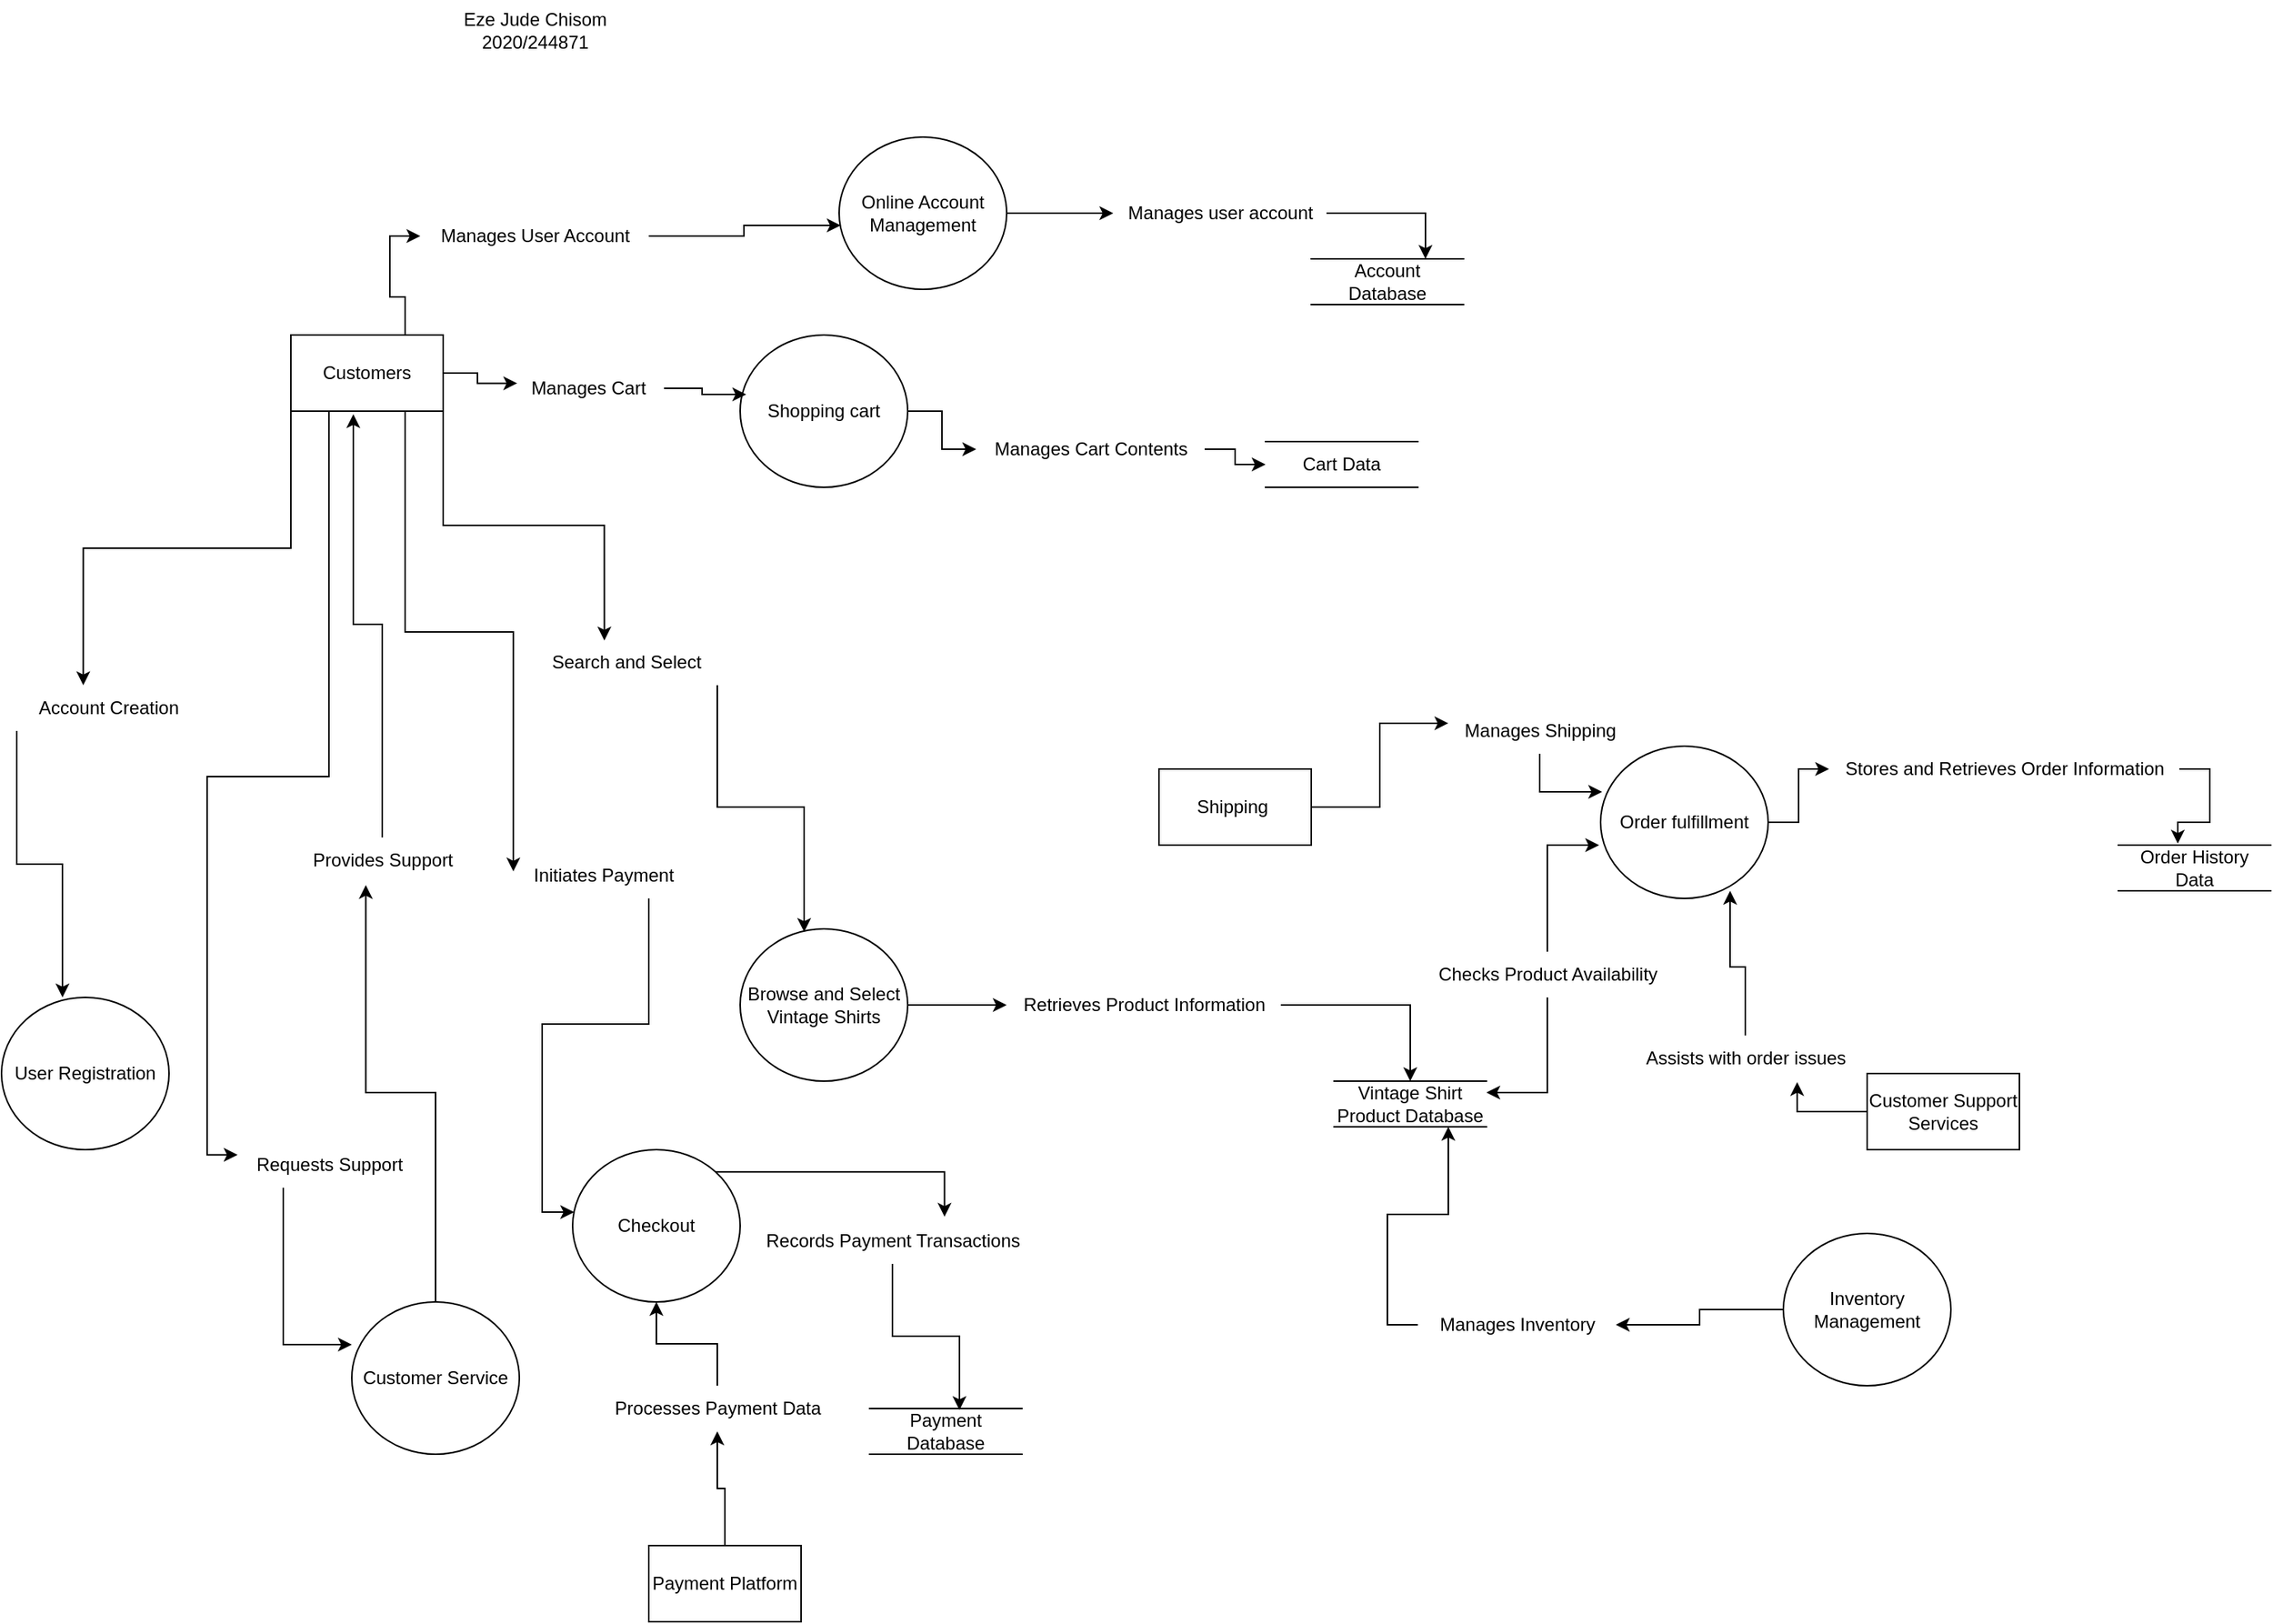 <mxfile version="22.0.4" type="github">
  <diagram name="Page-1" id="DFopCFdIPEEqWfNpjsTn">
    <mxGraphModel dx="1730" dy="1562" grid="1" gridSize="10" guides="1" tooltips="1" connect="1" arrows="1" fold="1" page="1" pageScale="1" pageWidth="850" pageHeight="1100" math="0" shadow="0">
      <root>
        <mxCell id="0" />
        <mxCell id="1" parent="0" />
        <mxCell id="BYB5my-5IRVZ9kW4JfYy-2" value="Customers" style="html=1;dashed=0;whiteSpace=wrap;" parent="1" vertex="1">
          <mxGeometry x="30" y="-170" width="100" height="50" as="geometry" />
        </mxCell>
        <mxCell id="BYB5my-5IRVZ9kW4JfYy-3" value="Shipping&amp;nbsp;" style="html=1;dashed=0;whiteSpace=wrap;" parent="1" vertex="1">
          <mxGeometry x="600" y="115" width="100" height="50" as="geometry" />
        </mxCell>
        <mxCell id="BYB5my-5IRVZ9kW4JfYy-4" value="Customer Support Services" style="html=1;dashed=0;whiteSpace=wrap;" parent="1" vertex="1">
          <mxGeometry x="1065" y="315" width="100" height="50" as="geometry" />
        </mxCell>
        <mxCell id="BYB5my-5IRVZ9kW4JfYy-61" style="edgeStyle=orthogonalEdgeStyle;rounded=0;orthogonalLoop=1;jettySize=auto;html=1;exitX=0.5;exitY=0;exitDx=0;exitDy=0;entryX=0.5;entryY=1;entryDx=0;entryDy=0;" parent="1" source="BYB5my-5IRVZ9kW4JfYy-60" target="BYB5my-5IRVZ9kW4JfYy-7" edge="1">
          <mxGeometry relative="1" as="geometry" />
        </mxCell>
        <mxCell id="BYB5my-5IRVZ9kW4JfYy-5" value="Payment Platform" style="html=1;dashed=0;whiteSpace=wrap;" parent="1" vertex="1">
          <mxGeometry x="265" y="625" width="100" height="50" as="geometry" />
        </mxCell>
        <mxCell id="BYB5my-5IRVZ9kW4JfYy-7" value="Checkout" style="shape=ellipse;html=1;dashed=0;whiteSpace=wrap;perimeter=ellipsePerimeter;" parent="1" vertex="1">
          <mxGeometry x="215" y="365" width="110" height="100" as="geometry" />
        </mxCell>
        <mxCell id="BYB5my-5IRVZ9kW4JfYy-8" value="User Registration" style="shape=ellipse;html=1;dashed=0;whiteSpace=wrap;perimeter=ellipsePerimeter;" parent="1" vertex="1">
          <mxGeometry x="-160" y="265" width="110" height="100" as="geometry" />
        </mxCell>
        <mxCell id="BYB5my-5IRVZ9kW4JfYy-74" style="edgeStyle=orthogonalEdgeStyle;rounded=0;orthogonalLoop=1;jettySize=auto;html=1;exitX=1;exitY=0.5;exitDx=0;exitDy=0;" parent="1" source="BYB5my-5IRVZ9kW4JfYy-75" target="BYB5my-5IRVZ9kW4JfYy-20" edge="1">
          <mxGeometry relative="1" as="geometry" />
        </mxCell>
        <mxCell id="BYB5my-5IRVZ9kW4JfYy-9" value="Browse and Select Vintage Shirts" style="shape=ellipse;html=1;dashed=0;whiteSpace=wrap;perimeter=ellipsePerimeter;" parent="1" vertex="1">
          <mxGeometry x="325" y="220" width="110" height="100" as="geometry" />
        </mxCell>
        <mxCell id="BYB5my-5IRVZ9kW4JfYy-99" style="edgeStyle=orthogonalEdgeStyle;rounded=0;orthogonalLoop=1;jettySize=auto;html=1;exitX=1;exitY=0.5;exitDx=0;exitDy=0;entryX=0.75;entryY=0;entryDx=0;entryDy=0;" parent="1" source="BYB5my-5IRVZ9kW4JfYy-100" target="BYB5my-5IRVZ9kW4JfYy-16" edge="1">
          <mxGeometry relative="1" as="geometry" />
        </mxCell>
        <mxCell id="BYB5my-5IRVZ9kW4JfYy-103" style="edgeStyle=orthogonalEdgeStyle;rounded=0;orthogonalLoop=1;jettySize=auto;html=1;exitX=1;exitY=0.5;exitDx=0;exitDy=0;" parent="1" source="BYB5my-5IRVZ9kW4JfYy-10" target="BYB5my-5IRVZ9kW4JfYy-100" edge="1">
          <mxGeometry relative="1" as="geometry" />
        </mxCell>
        <mxCell id="BYB5my-5IRVZ9kW4JfYy-10" value="Online Account Management" style="shape=ellipse;html=1;dashed=0;whiteSpace=wrap;perimeter=ellipsePerimeter;" parent="1" vertex="1">
          <mxGeometry x="390" y="-300" width="110" height="100" as="geometry" />
        </mxCell>
        <mxCell id="BYB5my-5IRVZ9kW4JfYy-12" value="Customer Service" style="shape=ellipse;html=1;dashed=0;whiteSpace=wrap;perimeter=ellipsePerimeter;" parent="1" vertex="1">
          <mxGeometry x="70" y="465" width="110" height="100" as="geometry" />
        </mxCell>
        <mxCell id="BYB5my-5IRVZ9kW4JfYy-94" style="edgeStyle=orthogonalEdgeStyle;rounded=0;orthogonalLoop=1;jettySize=auto;html=1;exitX=1;exitY=0.5;exitDx=0;exitDy=0;" parent="1" source="BYB5my-5IRVZ9kW4JfYy-14" target="BYB5my-5IRVZ9kW4JfYy-92" edge="1">
          <mxGeometry relative="1" as="geometry" />
        </mxCell>
        <mxCell id="BYB5my-5IRVZ9kW4JfYy-14" value="Order fulfillment" style="shape=ellipse;html=1;dashed=0;whiteSpace=wrap;perimeter=ellipsePerimeter;" parent="1" vertex="1">
          <mxGeometry x="890" y="100" width="110" height="100" as="geometry" />
        </mxCell>
        <mxCell id="BYB5my-5IRVZ9kW4JfYy-16" value="Account Database" style="html=1;dashed=0;whiteSpace=wrap;shape=partialRectangle;right=0;left=0;" parent="1" vertex="1">
          <mxGeometry x="700" y="-220" width="100" height="30" as="geometry" />
        </mxCell>
        <mxCell id="BYB5my-5IRVZ9kW4JfYy-17" value="Payment Database" style="html=1;dashed=0;whiteSpace=wrap;shape=partialRectangle;right=0;left=0;" parent="1" vertex="1">
          <mxGeometry x="410" y="535" width="100" height="30" as="geometry" />
        </mxCell>
        <mxCell id="BYB5my-5IRVZ9kW4JfYy-18" value="Order History Data" style="html=1;dashed=0;whiteSpace=wrap;shape=partialRectangle;right=0;left=0;" parent="1" vertex="1">
          <mxGeometry x="1230" y="165" width="100" height="30" as="geometry" />
        </mxCell>
        <mxCell id="BYB5my-5IRVZ9kW4JfYy-20" value="Vintage Shirt Product Database" style="html=1;dashed=0;whiteSpace=wrap;shape=partialRectangle;right=0;left=0;" parent="1" vertex="1">
          <mxGeometry x="715" y="320" width="100" height="30" as="geometry" />
        </mxCell>
        <mxCell id="BYB5my-5IRVZ9kW4JfYy-24" style="edgeStyle=orthogonalEdgeStyle;rounded=0;orthogonalLoop=1;jettySize=auto;html=1;exitX=0;exitY=1;exitDx=0;exitDy=0;entryX=0.364;entryY=0;entryDx=0;entryDy=0;entryPerimeter=0;" parent="1" source="BYB5my-5IRVZ9kW4JfYy-42" target="BYB5my-5IRVZ9kW4JfYy-8" edge="1">
          <mxGeometry relative="1" as="geometry" />
        </mxCell>
        <mxCell id="BYB5my-5IRVZ9kW4JfYy-25" style="edgeStyle=orthogonalEdgeStyle;rounded=0;orthogonalLoop=1;jettySize=auto;html=1;exitX=0.25;exitY=1;exitDx=0;exitDy=0;entryX=0;entryY=0.28;entryDx=0;entryDy=0;entryPerimeter=0;" parent="1" source="BYB5my-5IRVZ9kW4JfYy-56" target="BYB5my-5IRVZ9kW4JfYy-12" edge="1">
          <mxGeometry relative="1" as="geometry" />
        </mxCell>
        <mxCell id="BYB5my-5IRVZ9kW4JfYy-95" style="edgeStyle=orthogonalEdgeStyle;rounded=0;orthogonalLoop=1;jettySize=auto;html=1;exitX=0;exitY=0.5;exitDx=0;exitDy=0;entryX=0.75;entryY=1;entryDx=0;entryDy=0;" parent="1" source="BYB5my-5IRVZ9kW4JfYy-96" target="BYB5my-5IRVZ9kW4JfYy-20" edge="1">
          <mxGeometry relative="1" as="geometry" />
        </mxCell>
        <mxCell id="BYB5my-5IRVZ9kW4JfYy-98" style="edgeStyle=orthogonalEdgeStyle;rounded=0;orthogonalLoop=1;jettySize=auto;html=1;exitX=0;exitY=0.5;exitDx=0;exitDy=0;" parent="1" source="BYB5my-5IRVZ9kW4JfYy-33" target="BYB5my-5IRVZ9kW4JfYy-96" edge="1">
          <mxGeometry relative="1" as="geometry" />
        </mxCell>
        <mxCell id="BYB5my-5IRVZ9kW4JfYy-33" value="Inventory Management" style="shape=ellipse;html=1;dashed=0;whiteSpace=wrap;perimeter=ellipsePerimeter;" parent="1" vertex="1">
          <mxGeometry x="1010" y="420" width="110" height="100" as="geometry" />
        </mxCell>
        <mxCell id="BYB5my-5IRVZ9kW4JfYy-39" style="edgeStyle=orthogonalEdgeStyle;rounded=0;orthogonalLoop=1;jettySize=auto;html=1;exitX=1;exitY=1;exitDx=0;exitDy=0;entryX=0.382;entryY=0.02;entryDx=0;entryDy=0;entryPerimeter=0;" parent="1" source="BYB5my-5IRVZ9kW4JfYy-44" target="BYB5my-5IRVZ9kW4JfYy-9" edge="1">
          <mxGeometry relative="1" as="geometry" />
        </mxCell>
        <mxCell id="BYB5my-5IRVZ9kW4JfYy-40" style="edgeStyle=orthogonalEdgeStyle;rounded=0;orthogonalLoop=1;jettySize=auto;html=1;exitX=0.75;exitY=1;exitDx=0;exitDy=0;entryX=0.009;entryY=0.41;entryDx=0;entryDy=0;entryPerimeter=0;" parent="1" source="BYB5my-5IRVZ9kW4JfYy-51" target="BYB5my-5IRVZ9kW4JfYy-7" edge="1">
          <mxGeometry relative="1" as="geometry" />
        </mxCell>
        <mxCell id="BYB5my-5IRVZ9kW4JfYy-105" style="edgeStyle=orthogonalEdgeStyle;rounded=0;orthogonalLoop=1;jettySize=auto;html=1;exitX=1;exitY=0.5;exitDx=0;exitDy=0;" parent="1" source="BYB5my-5IRVZ9kW4JfYy-106" target="BYB5my-5IRVZ9kW4JfYy-104" edge="1">
          <mxGeometry relative="1" as="geometry" />
        </mxCell>
        <mxCell id="BYB5my-5IRVZ9kW4JfYy-41" value="Shopping cart" style="shape=ellipse;html=1;dashed=0;whiteSpace=wrap;perimeter=ellipsePerimeter;" parent="1" vertex="1">
          <mxGeometry x="325" y="-170" width="110" height="100" as="geometry" />
        </mxCell>
        <mxCell id="BYB5my-5IRVZ9kW4JfYy-43" value="" style="edgeStyle=orthogonalEdgeStyle;rounded=0;orthogonalLoop=1;jettySize=auto;html=1;exitX=0;exitY=1;exitDx=0;exitDy=0;entryX=0.364;entryY=0;entryDx=0;entryDy=0;entryPerimeter=0;" parent="1" source="BYB5my-5IRVZ9kW4JfYy-2" target="BYB5my-5IRVZ9kW4JfYy-42" edge="1">
          <mxGeometry relative="1" as="geometry">
            <mxPoint x="30" y="-120" as="sourcePoint" />
            <mxPoint x="-40" y="265" as="targetPoint" />
          </mxGeometry>
        </mxCell>
        <mxCell id="BYB5my-5IRVZ9kW4JfYy-42" value="Account Creation" style="text;html=1;align=center;verticalAlign=middle;resizable=0;points=[];autosize=1;strokeColor=none;fillColor=none;" parent="1" vertex="1">
          <mxGeometry x="-150" y="60" width="120" height="30" as="geometry" />
        </mxCell>
        <mxCell id="BYB5my-5IRVZ9kW4JfYy-45" value="" style="edgeStyle=orthogonalEdgeStyle;rounded=0;orthogonalLoop=1;jettySize=auto;html=1;exitX=1;exitY=1;exitDx=0;exitDy=0;entryX=0.382;entryY=0.02;entryDx=0;entryDy=0;entryPerimeter=0;" parent="1" source="BYB5my-5IRVZ9kW4JfYy-2" target="BYB5my-5IRVZ9kW4JfYy-44" edge="1">
          <mxGeometry relative="1" as="geometry">
            <mxPoint x="130" y="-120" as="sourcePoint" />
            <mxPoint x="212" y="232" as="targetPoint" />
          </mxGeometry>
        </mxCell>
        <mxCell id="BYB5my-5IRVZ9kW4JfYy-44" value="Search and Select" style="text;html=1;align=center;verticalAlign=middle;resizable=0;points=[];autosize=1;strokeColor=none;fillColor=none;" parent="1" vertex="1">
          <mxGeometry x="190" y="30" width="120" height="30" as="geometry" />
        </mxCell>
        <mxCell id="BYB5my-5IRVZ9kW4JfYy-48" style="edgeStyle=orthogonalEdgeStyle;rounded=0;orthogonalLoop=1;jettySize=auto;html=1;exitX=1;exitY=0.5;exitDx=0;exitDy=0;entryX=0.036;entryY=0.39;entryDx=0;entryDy=0;entryPerimeter=0;" parent="1" source="BYB5my-5IRVZ9kW4JfYy-49" target="BYB5my-5IRVZ9kW4JfYy-41" edge="1">
          <mxGeometry relative="1" as="geometry" />
        </mxCell>
        <mxCell id="BYB5my-5IRVZ9kW4JfYy-50" value="" style="edgeStyle=orthogonalEdgeStyle;rounded=0;orthogonalLoop=1;jettySize=auto;html=1;exitX=1;exitY=0.5;exitDx=0;exitDy=0;entryX=0.036;entryY=0.39;entryDx=0;entryDy=0;entryPerimeter=0;" parent="1" source="BYB5my-5IRVZ9kW4JfYy-2" target="BYB5my-5IRVZ9kW4JfYy-49" edge="1">
          <mxGeometry relative="1" as="geometry">
            <mxPoint x="130" y="-145" as="sourcePoint" />
            <mxPoint x="294" y="-131" as="targetPoint" />
          </mxGeometry>
        </mxCell>
        <mxCell id="BYB5my-5IRVZ9kW4JfYy-49" value="Manages Cart&lt;br&gt;" style="text;html=1;align=center;verticalAlign=middle;resizable=0;points=[];autosize=1;strokeColor=none;fillColor=none;" parent="1" vertex="1">
          <mxGeometry x="175" y="-150" width="100" height="30" as="geometry" />
        </mxCell>
        <mxCell id="BYB5my-5IRVZ9kW4JfYy-52" value="" style="edgeStyle=orthogonalEdgeStyle;rounded=0;orthogonalLoop=1;jettySize=auto;html=1;exitX=0.75;exitY=1;exitDx=0;exitDy=0;entryX=0.009;entryY=0.41;entryDx=0;entryDy=0;entryPerimeter=0;" parent="1" source="BYB5my-5IRVZ9kW4JfYy-2" target="BYB5my-5IRVZ9kW4JfYy-51" edge="1">
          <mxGeometry relative="1" as="geometry">
            <mxPoint x="105" y="-120" as="sourcePoint" />
            <mxPoint x="216" y="406" as="targetPoint" />
          </mxGeometry>
        </mxCell>
        <mxCell id="BYB5my-5IRVZ9kW4JfYy-51" value="Initiates Payment" style="text;html=1;align=center;verticalAlign=middle;resizable=0;points=[];autosize=1;strokeColor=none;fillColor=none;" parent="1" vertex="1">
          <mxGeometry x="175" y="170" width="120" height="30" as="geometry" />
        </mxCell>
        <mxCell id="BYB5my-5IRVZ9kW4JfYy-54" value="" style="edgeStyle=orthogonalEdgeStyle;rounded=0;orthogonalLoop=1;jettySize=auto;html=1;exitX=0.75;exitY=0;exitDx=0;exitDy=0;entryX=0;entryY=0.5;entryDx=0;entryDy=0;" parent="1" source="BYB5my-5IRVZ9kW4JfYy-2" target="BYB5my-5IRVZ9kW4JfYy-53" edge="1">
          <mxGeometry relative="1" as="geometry">
            <mxPoint x="105" y="-170" as="sourcePoint" />
            <mxPoint x="325" y="-250" as="targetPoint" />
          </mxGeometry>
        </mxCell>
        <mxCell id="BYB5my-5IRVZ9kW4JfYy-53" value="Manages User Account" style="text;html=1;align=center;verticalAlign=middle;resizable=0;points=[];autosize=1;strokeColor=none;fillColor=none;" parent="1" vertex="1">
          <mxGeometry x="115" y="-250" width="150" height="30" as="geometry" />
        </mxCell>
        <mxCell id="BYB5my-5IRVZ9kW4JfYy-55" style="edgeStyle=orthogonalEdgeStyle;rounded=0;orthogonalLoop=1;jettySize=auto;html=1;entryX=0.009;entryY=0.58;entryDx=0;entryDy=0;entryPerimeter=0;" parent="1" source="BYB5my-5IRVZ9kW4JfYy-53" target="BYB5my-5IRVZ9kW4JfYy-10" edge="1">
          <mxGeometry relative="1" as="geometry" />
        </mxCell>
        <mxCell id="BYB5my-5IRVZ9kW4JfYy-57" value="" style="edgeStyle=orthogonalEdgeStyle;rounded=0;orthogonalLoop=1;jettySize=auto;html=1;exitX=0.25;exitY=1;exitDx=0;exitDy=0;entryX=0;entryY=0.28;entryDx=0;entryDy=0;entryPerimeter=0;" parent="1" source="BYB5my-5IRVZ9kW4JfYy-2" target="BYB5my-5IRVZ9kW4JfYy-56" edge="1">
          <mxGeometry relative="1" as="geometry">
            <mxPoint x="55" y="-120" as="sourcePoint" />
            <mxPoint x="100" y="448" as="targetPoint" />
          </mxGeometry>
        </mxCell>
        <mxCell id="BYB5my-5IRVZ9kW4JfYy-56" value="Requests Support" style="text;html=1;align=center;verticalAlign=middle;resizable=0;points=[];autosize=1;strokeColor=none;fillColor=none;" parent="1" vertex="1">
          <mxGeometry x="-5" y="360" width="120" height="30" as="geometry" />
        </mxCell>
        <mxCell id="BYB5my-5IRVZ9kW4JfYy-62" value="" style="edgeStyle=orthogonalEdgeStyle;rounded=0;orthogonalLoop=1;jettySize=auto;html=1;exitX=0.5;exitY=0;exitDx=0;exitDy=0;entryX=0.5;entryY=1;entryDx=0;entryDy=0;" parent="1" source="BYB5my-5IRVZ9kW4JfYy-5" target="BYB5my-5IRVZ9kW4JfYy-60" edge="1">
          <mxGeometry relative="1" as="geometry">
            <mxPoint x="315" y="625" as="sourcePoint" />
            <mxPoint x="270" y="465" as="targetPoint" />
          </mxGeometry>
        </mxCell>
        <mxCell id="BYB5my-5IRVZ9kW4JfYy-60" value="Processes Payment Data" style="text;html=1;align=center;verticalAlign=middle;resizable=0;points=[];autosize=1;strokeColor=none;fillColor=none;" parent="1" vertex="1">
          <mxGeometry x="230" y="520" width="160" height="30" as="geometry" />
        </mxCell>
        <mxCell id="BYB5my-5IRVZ9kW4JfYy-64" style="edgeStyle=orthogonalEdgeStyle;rounded=0;orthogonalLoop=1;jettySize=auto;html=1;exitX=0.5;exitY=0;exitDx=0;exitDy=0;entryX=0.41;entryY=1.04;entryDx=0;entryDy=0;entryPerimeter=0;" parent="1" source="BYB5my-5IRVZ9kW4JfYy-65" target="BYB5my-5IRVZ9kW4JfYy-2" edge="1">
          <mxGeometry relative="1" as="geometry" />
        </mxCell>
        <mxCell id="BYB5my-5IRVZ9kW4JfYy-66" value="" style="edgeStyle=orthogonalEdgeStyle;rounded=0;orthogonalLoop=1;jettySize=auto;html=1;exitX=0.5;exitY=0;exitDx=0;exitDy=0;entryX=0.41;entryY=1.04;entryDx=0;entryDy=0;entryPerimeter=0;" parent="1" source="BYB5my-5IRVZ9kW4JfYy-12" target="BYB5my-5IRVZ9kW4JfYy-65" edge="1">
          <mxGeometry relative="1" as="geometry">
            <mxPoint x="125" y="465" as="sourcePoint" />
            <mxPoint x="71" y="-118" as="targetPoint" />
          </mxGeometry>
        </mxCell>
        <mxCell id="BYB5my-5IRVZ9kW4JfYy-65" value="Provides Support" style="text;html=1;align=center;verticalAlign=middle;resizable=0;points=[];autosize=1;strokeColor=none;fillColor=none;" parent="1" vertex="1">
          <mxGeometry x="30" y="160" width="120" height="30" as="geometry" />
        </mxCell>
        <mxCell id="BYB5my-5IRVZ9kW4JfYy-68" value="Manages Shipping" style="text;html=1;align=center;verticalAlign=middle;resizable=0;points=[];autosize=1;strokeColor=none;fillColor=none;" parent="1" vertex="1">
          <mxGeometry x="790" y="75" width="120" height="30" as="geometry" />
        </mxCell>
        <mxCell id="BYB5my-5IRVZ9kW4JfYy-72" value="" style="edgeStyle=orthogonalEdgeStyle;rounded=0;orthogonalLoop=1;jettySize=auto;html=1;exitX=0;exitY=0.5;exitDx=0;exitDy=0;entryX=0.727;entryY=1.02;entryDx=0;entryDy=0;entryPerimeter=0;" parent="1" source="BYB5my-5IRVZ9kW4JfYy-4" target="BYB5my-5IRVZ9kW4JfYy-71" edge="1">
          <mxGeometry relative="1" as="geometry">
            <mxPoint x="1065" y="280" as="sourcePoint" />
            <mxPoint x="960" y="237" as="targetPoint" />
          </mxGeometry>
        </mxCell>
        <mxCell id="BYB5my-5IRVZ9kW4JfYy-71" value="Assists with order issues" style="text;html=1;align=center;verticalAlign=middle;resizable=0;points=[];autosize=1;strokeColor=none;fillColor=none;" parent="1" vertex="1">
          <mxGeometry x="910" y="290" width="150" height="30" as="geometry" />
        </mxCell>
        <mxCell id="BYB5my-5IRVZ9kW4JfYy-76" value="" style="edgeStyle=orthogonalEdgeStyle;rounded=0;orthogonalLoop=1;jettySize=auto;html=1;exitX=1;exitY=0.5;exitDx=0;exitDy=0;" parent="1" source="BYB5my-5IRVZ9kW4JfYy-9" target="BYB5my-5IRVZ9kW4JfYy-75" edge="1">
          <mxGeometry relative="1" as="geometry">
            <mxPoint x="435" y="270" as="sourcePoint" />
            <mxPoint x="560" y="270" as="targetPoint" />
          </mxGeometry>
        </mxCell>
        <mxCell id="BYB5my-5IRVZ9kW4JfYy-75" value="Retrieves Product Information" style="text;html=1;align=center;verticalAlign=middle;resizable=0;points=[];autosize=1;strokeColor=none;fillColor=none;" parent="1" vertex="1">
          <mxGeometry x="500" y="255" width="180" height="30" as="geometry" />
        </mxCell>
        <mxCell id="BYB5my-5IRVZ9kW4JfYy-80" value="" style="edgeStyle=orthogonalEdgeStyle;rounded=0;orthogonalLoop=1;jettySize=auto;html=1;exitX=1;exitY=0;exitDx=0;exitDy=0;entryX=0.68;entryY=-0.033;entryDx=0;entryDy=0;entryPerimeter=0;" parent="1" source="BYB5my-5IRVZ9kW4JfYy-7" target="BYB5my-5IRVZ9kW4JfYy-79" edge="1">
          <mxGeometry relative="1" as="geometry">
            <mxPoint x="309" y="380" as="sourcePoint" />
            <mxPoint x="463" y="439" as="targetPoint" />
          </mxGeometry>
        </mxCell>
        <mxCell id="BYB5my-5IRVZ9kW4JfYy-79" value="Records Payment Transactions" style="text;html=1;align=center;verticalAlign=middle;resizable=0;points=[];autosize=1;strokeColor=none;fillColor=none;" parent="1" vertex="1">
          <mxGeometry x="330" y="410" width="190" height="30" as="geometry" />
        </mxCell>
        <mxCell id="BYB5my-5IRVZ9kW4JfYy-81" style="edgeStyle=orthogonalEdgeStyle;rounded=0;orthogonalLoop=1;jettySize=auto;html=1;entryX=0.59;entryY=0.033;entryDx=0;entryDy=0;entryPerimeter=0;" parent="1" source="BYB5my-5IRVZ9kW4JfYy-79" target="BYB5my-5IRVZ9kW4JfYy-17" edge="1">
          <mxGeometry relative="1" as="geometry" />
        </mxCell>
        <mxCell id="BYB5my-5IRVZ9kW4JfYy-82" style="edgeStyle=orthogonalEdgeStyle;rounded=0;orthogonalLoop=1;jettySize=auto;html=1;entryX=0.009;entryY=0.3;entryDx=0;entryDy=0;entryPerimeter=0;" parent="1" source="BYB5my-5IRVZ9kW4JfYy-68" target="BYB5my-5IRVZ9kW4JfYy-14" edge="1">
          <mxGeometry relative="1" as="geometry" />
        </mxCell>
        <mxCell id="BYB5my-5IRVZ9kW4JfYy-84" style="edgeStyle=orthogonalEdgeStyle;rounded=0;orthogonalLoop=1;jettySize=auto;html=1;exitX=1;exitY=0.5;exitDx=0;exitDy=0;entryX=0;entryY=0.333;entryDx=0;entryDy=0;entryPerimeter=0;" parent="1" source="BYB5my-5IRVZ9kW4JfYy-3" target="BYB5my-5IRVZ9kW4JfYy-68" edge="1">
          <mxGeometry relative="1" as="geometry" />
        </mxCell>
        <mxCell id="BYB5my-5IRVZ9kW4JfYy-85" style="edgeStyle=orthogonalEdgeStyle;rounded=0;orthogonalLoop=1;jettySize=auto;html=1;entryX=0.773;entryY=0.95;entryDx=0;entryDy=0;entryPerimeter=0;" parent="1" source="BYB5my-5IRVZ9kW4JfYy-71" target="BYB5my-5IRVZ9kW4JfYy-14" edge="1">
          <mxGeometry relative="1" as="geometry" />
        </mxCell>
        <mxCell id="BYB5my-5IRVZ9kW4JfYy-90" style="edgeStyle=orthogonalEdgeStyle;rounded=0;orthogonalLoop=1;jettySize=auto;html=1;entryX=1;entryY=0.25;entryDx=0;entryDy=0;" parent="1" source="BYB5my-5IRVZ9kW4JfYy-87" target="BYB5my-5IRVZ9kW4JfYy-20" edge="1">
          <mxGeometry relative="1" as="geometry" />
        </mxCell>
        <mxCell id="BYB5my-5IRVZ9kW4JfYy-87" value="Checks Product Availability" style="text;html=1;align=center;verticalAlign=middle;resizable=0;points=[];autosize=1;strokeColor=none;fillColor=none;" parent="1" vertex="1">
          <mxGeometry x="770" y="235" width="170" height="30" as="geometry" />
        </mxCell>
        <mxCell id="BYB5my-5IRVZ9kW4JfYy-89" style="edgeStyle=orthogonalEdgeStyle;rounded=0;orthogonalLoop=1;jettySize=auto;html=1;entryX=-0.009;entryY=0.65;entryDx=0;entryDy=0;entryPerimeter=0;" parent="1" source="BYB5my-5IRVZ9kW4JfYy-87" target="BYB5my-5IRVZ9kW4JfYy-14" edge="1">
          <mxGeometry relative="1" as="geometry" />
        </mxCell>
        <mxCell id="BYB5my-5IRVZ9kW4JfYy-91" style="edgeStyle=orthogonalEdgeStyle;rounded=0;orthogonalLoop=1;jettySize=auto;html=1;exitX=1;exitY=0.5;exitDx=0;exitDy=0;entryX=0.39;entryY=-0.033;entryDx=0;entryDy=0;entryPerimeter=0;" parent="1" source="BYB5my-5IRVZ9kW4JfYy-92" target="BYB5my-5IRVZ9kW4JfYy-18" edge="1">
          <mxGeometry relative="1" as="geometry" />
        </mxCell>
        <mxCell id="BYB5my-5IRVZ9kW4JfYy-92" value="Stores and Retrieves Order Information" style="text;html=1;align=center;verticalAlign=middle;resizable=0;points=[];autosize=1;strokeColor=none;fillColor=none;" parent="1" vertex="1">
          <mxGeometry x="1040" y="100" width="230" height="30" as="geometry" />
        </mxCell>
        <mxCell id="BYB5my-5IRVZ9kW4JfYy-96" value="Manages Inventory" style="text;html=1;align=center;verticalAlign=middle;resizable=0;points=[];autosize=1;strokeColor=none;fillColor=none;" parent="1" vertex="1">
          <mxGeometry x="770" y="465" width="130" height="30" as="geometry" />
        </mxCell>
        <mxCell id="BYB5my-5IRVZ9kW4JfYy-100" value="Manages user account" style="text;html=1;align=center;verticalAlign=middle;resizable=0;points=[];autosize=1;strokeColor=none;fillColor=none;" parent="1" vertex="1">
          <mxGeometry x="570" y="-265" width="140" height="30" as="geometry" />
        </mxCell>
        <mxCell id="BYB5my-5IRVZ9kW4JfYy-104" value="Cart Data" style="html=1;dashed=0;whiteSpace=wrap;shape=partialRectangle;right=0;left=0;" parent="1" vertex="1">
          <mxGeometry x="670" y="-100" width="100" height="30" as="geometry" />
        </mxCell>
        <mxCell id="BYB5my-5IRVZ9kW4JfYy-107" value="" style="edgeStyle=orthogonalEdgeStyle;rounded=0;orthogonalLoop=1;jettySize=auto;html=1;exitX=1;exitY=0.5;exitDx=0;exitDy=0;" parent="1" source="BYB5my-5IRVZ9kW4JfYy-41" target="BYB5my-5IRVZ9kW4JfYy-106" edge="1">
          <mxGeometry relative="1" as="geometry">
            <mxPoint x="435" y="-120" as="sourcePoint" />
            <mxPoint x="550" y="-95" as="targetPoint" />
          </mxGeometry>
        </mxCell>
        <mxCell id="BYB5my-5IRVZ9kW4JfYy-106" value="Manages Cart Contents" style="text;html=1;align=center;verticalAlign=middle;resizable=0;points=[];autosize=1;strokeColor=none;fillColor=none;" parent="1" vertex="1">
          <mxGeometry x="480" y="-110" width="150" height="30" as="geometry" />
        </mxCell>
        <mxCell id="BYB5my-5IRVZ9kW4JfYy-110" value="Eze Jude Chisom&lt;br&gt;2020/244871" style="text;html=1;align=center;verticalAlign=middle;resizable=0;points=[];autosize=1;strokeColor=none;fillColor=none;" parent="1" vertex="1">
          <mxGeometry x="130" y="-390" width="120" height="40" as="geometry" />
        </mxCell>
      </root>
    </mxGraphModel>
  </diagram>
</mxfile>
